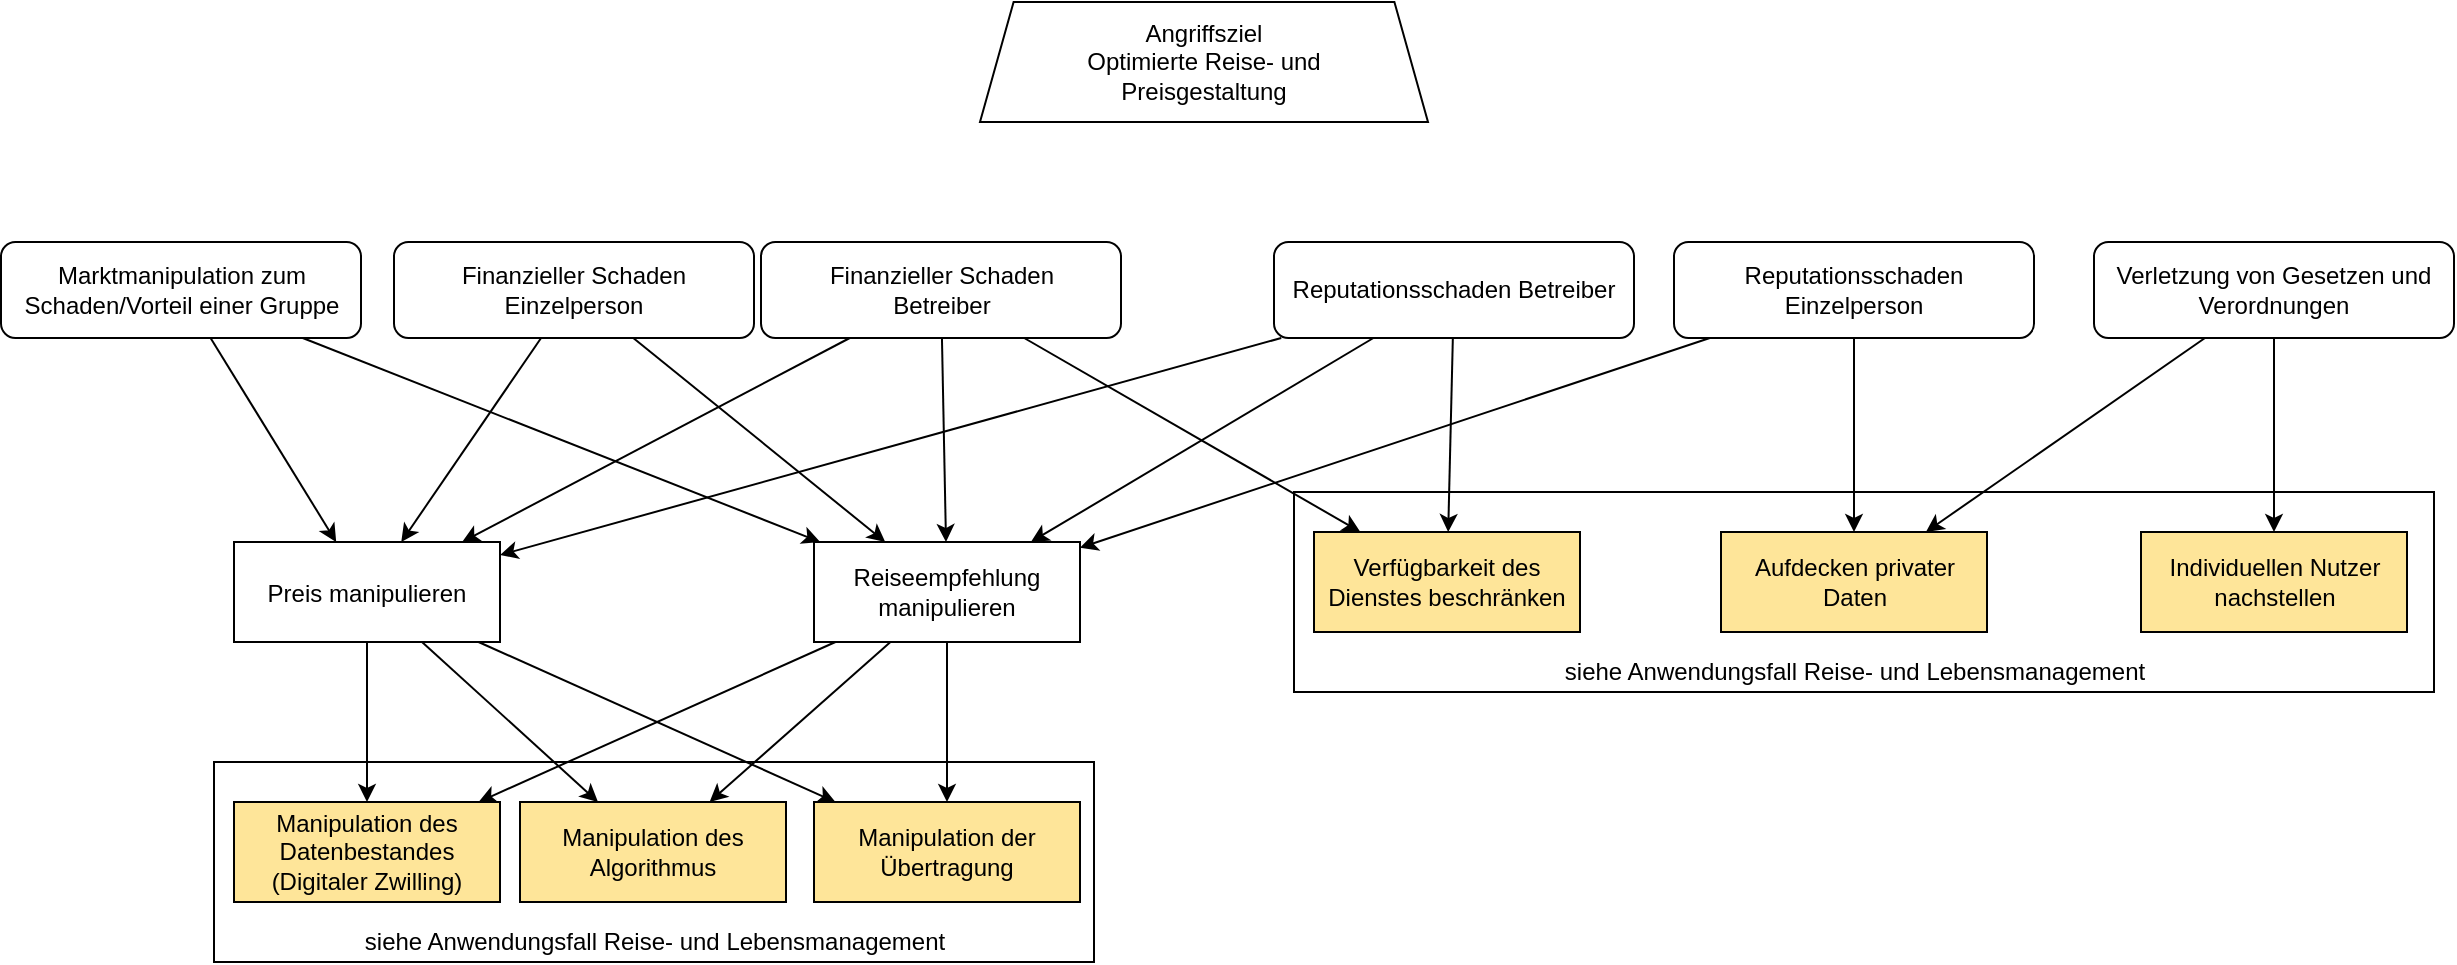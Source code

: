 <mxfile compressed="false" version="15.7.3" type="device">
  <diagram id="74B6DF1LeCddEMVfkx5V" name="Page-1">
    <mxGraphModel dx="-598" dy="875" grid="1" gridSize="10" guides="1" tooltips="1" connect="1" arrows="1" fold="1" page="1" pageScale="1" pageWidth="850" pageHeight="1100" math="0" shadow="0">
      <root>
        <mxCell id="0" />
        <mxCell id="1" parent="0" />
        <labelValue id="2Vn8Idm6m4d48psDPkdB-84">
          <labelValue labelValue="" />
          <mxCell style="rounded=0;whiteSpace=wrap;html=1;" parent="1" vertex="1">
            <mxGeometry x="2480" y="420" width="440" height="100" as="geometry" />
          </mxCell>
        </labelValue>
        <mxCell id="2Vn8Idm6m4d48psDPkdB-85" value="siehe Anwendungsfall Reise- und Lebensmanagement" style="text;html=1;align=center;verticalAlign=middle;resizable=0;points=[];autosize=1;strokeColor=none;fillColor=none;" parent="1" vertex="1">
          <mxGeometry x="2545" y="500" width="310" height="20" as="geometry" />
        </mxCell>
        <labelValue id="2Vn8Idm6m4d48psDPkdB-73">
          <labelValue labelValue="" />
          <mxCell style="rounded=0;whiteSpace=wrap;html=1;" parent="1" vertex="1">
            <mxGeometry x="3020" y="285" width="570" height="100" as="geometry" />
          </mxCell>
        </labelValue>
        <mxCell id="2Vn8Idm6m4d48psDPkdB-1" value="Angriffsziel&#xa;Optimierte Reise- und &#xa;Preisgestaltung" style="whiteSpace=wrap;shape=trapezoid;size=0.075;" parent="1" vertex="1">
          <mxGeometry x="2863" y="40" width="224" height="60" as="geometry" />
        </mxCell>
        <mxCell id="2Vn8Idm6m4d48psDPkdB-9" style="rounded=0;orthogonalLoop=1;jettySize=auto;html=1;" parent="1" source="2Vn8Idm6m4d48psDPkdB-2" target="2Vn8Idm6m4d48psDPkdB-8" edge="1">
          <mxGeometry relative="1" as="geometry" />
        </mxCell>
        <mxCell id="2Vn8Idm6m4d48psDPkdB-10" style="edgeStyle=none;rounded=0;orthogonalLoop=1;jettySize=auto;html=1;" parent="1" source="2Vn8Idm6m4d48psDPkdB-2" target="2Vn8Idm6m4d48psDPkdB-7" edge="1">
          <mxGeometry relative="1" as="geometry" />
        </mxCell>
        <mxCell id="2Vn8Idm6m4d48psDPkdB-18" style="edgeStyle=none;rounded=0;orthogonalLoop=1;jettySize=auto;html=1;" parent="1" source="2Vn8Idm6m4d48psDPkdB-2" target="2Vn8Idm6m4d48psDPkdB-17" edge="1">
          <mxGeometry relative="1" as="geometry" />
        </mxCell>
        <mxCell id="2Vn8Idm6m4d48psDPkdB-2" value="Reputationsschaden Betreiber" style="verticalAlign=middle;align=center;fillColor=#FFFFFF;gradientColor=none;labelBackgroundColor=none;rounded=1;whiteSpace=wrap;" parent="1" vertex="1">
          <mxGeometry x="3010" y="160" width="180" height="48" as="geometry" />
        </mxCell>
        <mxCell id="2Vn8Idm6m4d48psDPkdB-11" style="edgeStyle=none;rounded=0;orthogonalLoop=1;jettySize=auto;html=1;" parent="1" source="2Vn8Idm6m4d48psDPkdB-3" target="2Vn8Idm6m4d48psDPkdB-7" edge="1">
          <mxGeometry relative="1" as="geometry" />
        </mxCell>
        <mxCell id="2Vn8Idm6m4d48psDPkdB-12" style="edgeStyle=none;rounded=0;orthogonalLoop=1;jettySize=auto;html=1;" parent="1" source="2Vn8Idm6m4d48psDPkdB-3" target="2Vn8Idm6m4d48psDPkdB-8" edge="1">
          <mxGeometry relative="1" as="geometry" />
        </mxCell>
        <object label="Marktmanipulation zum Schaden/Vorteil einer Gruppe" id="2Vn8Idm6m4d48psDPkdB-3">
          <ag_attributes />
          <ag_computed_attributes />
          <mxCell style="verticalAlign=middle;align=center;fillColor=#FFFFFF;gradientColor=none;labelBackgroundColor=none;rounded=1;whiteSpace=wrap;" parent="1" vertex="1">
            <mxGeometry x="2373.5" y="160" width="180" height="48" as="geometry" />
          </mxCell>
        </object>
        <mxCell id="2Vn8Idm6m4d48psDPkdB-13" style="edgeStyle=none;rounded=0;orthogonalLoop=1;jettySize=auto;html=1;" parent="1" source="2Vn8Idm6m4d48psDPkdB-4" target="2Vn8Idm6m4d48psDPkdB-7" edge="1">
          <mxGeometry relative="1" as="geometry" />
        </mxCell>
        <mxCell id="2Vn8Idm6m4d48psDPkdB-14" style="edgeStyle=none;rounded=0;orthogonalLoop=1;jettySize=auto;html=1;" parent="1" source="2Vn8Idm6m4d48psDPkdB-4" target="2Vn8Idm6m4d48psDPkdB-8" edge="1">
          <mxGeometry relative="1" as="geometry" />
        </mxCell>
        <mxCell id="2Vn8Idm6m4d48psDPkdB-19" style="edgeStyle=none;rounded=0;orthogonalLoop=1;jettySize=auto;html=1;" parent="1" source="2Vn8Idm6m4d48psDPkdB-4" target="2Vn8Idm6m4d48psDPkdB-17" edge="1">
          <mxGeometry relative="1" as="geometry" />
        </mxCell>
        <mxCell id="2Vn8Idm6m4d48psDPkdB-4" value="Finanzieller Schaden&#xa;Betreiber" style="verticalAlign=middle;align=center;fillColor=#FFFFFF;gradientColor=none;labelBackgroundColor=none;rounded=1;whiteSpace=wrap;" parent="1" vertex="1">
          <mxGeometry x="2753.5" y="160" width="180" height="48" as="geometry" />
        </mxCell>
        <mxCell id="2Vn8Idm6m4d48psDPkdB-15" style="edgeStyle=none;rounded=0;orthogonalLoop=1;jettySize=auto;html=1;" parent="1" source="2Vn8Idm6m4d48psDPkdB-6" target="2Vn8Idm6m4d48psDPkdB-8" edge="1">
          <mxGeometry relative="1" as="geometry" />
        </mxCell>
        <mxCell id="2Vn8Idm6m4d48psDPkdB-16" style="edgeStyle=none;rounded=0;orthogonalLoop=1;jettySize=auto;html=1;" parent="1" source="2Vn8Idm6m4d48psDPkdB-6" target="2Vn8Idm6m4d48psDPkdB-7" edge="1">
          <mxGeometry relative="1" as="geometry" />
        </mxCell>
        <mxCell id="2Vn8Idm6m4d48psDPkdB-6" value="Finanzieller Schaden&#xa;Einzelperson" style="verticalAlign=middle;align=center;fillColor=#FFFFFF;gradientColor=none;labelBackgroundColor=none;rounded=1;whiteSpace=wrap;" parent="1" vertex="1">
          <mxGeometry x="2570" y="160" width="180" height="48" as="geometry" />
        </mxCell>
        <mxCell id="2Vn8Idm6m4d48psDPkdB-78" style="edgeStyle=none;rounded=0;orthogonalLoop=1;jettySize=auto;html=1;" parent="1" source="2Vn8Idm6m4d48psDPkdB-7" target="2Vn8Idm6m4d48psDPkdB-77" edge="1">
          <mxGeometry relative="1" as="geometry" />
        </mxCell>
        <mxCell id="2Vn8Idm6m4d48psDPkdB-79" style="edgeStyle=none;rounded=0;orthogonalLoop=1;jettySize=auto;html=1;" parent="1" source="2Vn8Idm6m4d48psDPkdB-7" target="2Vn8Idm6m4d48psDPkdB-75" edge="1">
          <mxGeometry relative="1" as="geometry" />
        </mxCell>
        <mxCell id="2Vn8Idm6m4d48psDPkdB-80" style="edgeStyle=none;rounded=0;orthogonalLoop=1;jettySize=auto;html=1;" parent="1" source="2Vn8Idm6m4d48psDPkdB-7" target="2Vn8Idm6m4d48psDPkdB-76" edge="1">
          <mxGeometry relative="1" as="geometry" />
        </mxCell>
        <object label="Reiseempfehlung manipulieren" id="2Vn8Idm6m4d48psDPkdB-7">
          <labelValue labelValue="" />
          <mxCell style="shape=attackgraphs.node;whiteSpace=wrap;" parent="1" vertex="1">
            <mxGeometry x="2780" y="310" width="133" height="50" as="geometry" />
          </mxCell>
        </object>
        <mxCell id="2Vn8Idm6m4d48psDPkdB-81" style="edgeStyle=none;rounded=0;orthogonalLoop=1;jettySize=auto;html=1;" parent="1" source="2Vn8Idm6m4d48psDPkdB-8" target="2Vn8Idm6m4d48psDPkdB-76" edge="1">
          <mxGeometry relative="1" as="geometry" />
        </mxCell>
        <mxCell id="2Vn8Idm6m4d48psDPkdB-82" style="edgeStyle=none;rounded=0;orthogonalLoop=1;jettySize=auto;html=1;" parent="1" source="2Vn8Idm6m4d48psDPkdB-8" target="2Vn8Idm6m4d48psDPkdB-75" edge="1">
          <mxGeometry relative="1" as="geometry" />
        </mxCell>
        <mxCell id="2Vn8Idm6m4d48psDPkdB-83" style="edgeStyle=none;rounded=0;orthogonalLoop=1;jettySize=auto;html=1;" parent="1" source="2Vn8Idm6m4d48psDPkdB-8" target="2Vn8Idm6m4d48psDPkdB-77" edge="1">
          <mxGeometry relative="1" as="geometry" />
        </mxCell>
        <object label="Preis manipulieren" id="2Vn8Idm6m4d48psDPkdB-8">
          <labelValue labelValue="" />
          <mxCell style="shape=attackgraphs.node;" parent="1" vertex="1">
            <mxGeometry x="2490" y="310" width="133" height="50" as="geometry" />
          </mxCell>
        </object>
        <object label="Verfügbarkeit des Dienstes beschränken" id="2Vn8Idm6m4d48psDPkdB-17">
          <labelValue labelValue="" />
          <mxCell style="shape=attackgraphs.node;whiteSpace=wrap;fillColor=#FEE599;" parent="1" vertex="1">
            <mxGeometry x="3030" y="305" width="133" height="50" as="geometry" />
          </mxCell>
        </object>
        <mxCell id="2Vn8Idm6m4d48psDPkdB-23" style="edgeStyle=none;rounded=0;orthogonalLoop=1;jettySize=auto;html=1;" parent="1" source="2Vn8Idm6m4d48psDPkdB-20" target="2Vn8Idm6m4d48psDPkdB-21" edge="1">
          <mxGeometry relative="1" as="geometry" />
        </mxCell>
        <mxCell id="2Vn8Idm6m4d48psDPkdB-34" style="edgeStyle=none;rounded=0;orthogonalLoop=1;jettySize=auto;html=1;" parent="1" source="2Vn8Idm6m4d48psDPkdB-20" target="2Vn8Idm6m4d48psDPkdB-26" edge="1">
          <mxGeometry relative="1" as="geometry" />
        </mxCell>
        <object label="Verletzung von Gesetzen und Verordnungen" id="2Vn8Idm6m4d48psDPkdB-20">
          <ag_attributes />
          <ag_computed_attributes />
          <mxCell style="verticalAlign=middle;align=center;fillColor=#FFFFFF;gradientColor=none;labelBackgroundColor=none;rounded=1;whiteSpace=wrap;" parent="1" vertex="1">
            <mxGeometry x="3420" y="160" width="180" height="48" as="geometry" />
          </mxCell>
        </object>
        <object label="Aufdecken privater Daten" id="2Vn8Idm6m4d48psDPkdB-21">
          <labelValue labelValue="" />
          <mxCell style="shape=attackgraphs.node;whiteSpace=wrap;fillColor=#FEE599;" parent="1" vertex="1">
            <mxGeometry x="3233.5" y="305" width="133" height="50" as="geometry" />
          </mxCell>
        </object>
        <mxCell id="2Vn8Idm6m4d48psDPkdB-35" style="edgeStyle=none;rounded=0;orthogonalLoop=1;jettySize=auto;html=1;" parent="1" source="2Vn8Idm6m4d48psDPkdB-25" target="2Vn8Idm6m4d48psDPkdB-21" edge="1">
          <mxGeometry relative="1" as="geometry" />
        </mxCell>
        <mxCell id="2Vn8Idm6m4d48psDPkdB-36" style="edgeStyle=none;rounded=0;orthogonalLoop=1;jettySize=auto;html=1;" parent="1" source="2Vn8Idm6m4d48psDPkdB-25" target="2Vn8Idm6m4d48psDPkdB-7" edge="1">
          <mxGeometry relative="1" as="geometry" />
        </mxCell>
        <mxCell id="2Vn8Idm6m4d48psDPkdB-25" value="Reputationsschaden Einzelperson" style="verticalAlign=middle;align=center;fillColor=#FFFFFF;gradientColor=none;labelBackgroundColor=none;rounded=1;whiteSpace=wrap;" parent="1" vertex="1">
          <mxGeometry x="3210" y="160" width="180" height="48" as="geometry" />
        </mxCell>
        <object label="Individuellen Nutzer nachstellen" id="2Vn8Idm6m4d48psDPkdB-26">
          <labelValue labelValue="" />
          <mxCell style="shape=attackgraphs.node;whiteSpace=wrap;fillColor=#FEE599;" parent="1" vertex="1">
            <mxGeometry x="3443.5" y="305" width="133" height="50" as="geometry" />
          </mxCell>
        </object>
        <mxCell id="2Vn8Idm6m4d48psDPkdB-74" value="siehe Anwendungsfall Reise- und Lebensmanagement" style="text;html=1;align=center;verticalAlign=middle;resizable=0;points=[];autosize=1;strokeColor=none;fillColor=none;" parent="1" vertex="1">
          <mxGeometry x="3145" y="365" width="310" height="20" as="geometry" />
        </mxCell>
        <object label="Manipulation des Algorithmus" id="2Vn8Idm6m4d48psDPkdB-75">
          <labelValue labelValue="" />
          <mxCell style="shape=attackgraphs.node;whiteSpace=wrap;fillColor=#FEE599;" parent="1" vertex="1">
            <mxGeometry x="2633" y="440" width="133" height="50" as="geometry" />
          </mxCell>
        </object>
        <object label="Manipulation des Datenbestandes (Digitaler Zwilling)" id="2Vn8Idm6m4d48psDPkdB-76">
          <labelValue labelValue="" />
          <mxCell style="shape=attackgraphs.node;whiteSpace=wrap;fillColor=#FEE599;" parent="1" vertex="1">
            <mxGeometry x="2490" y="440" width="133" height="50" as="geometry" />
          </mxCell>
        </object>
        <object label="Manipulation der Übertragung" id="2Vn8Idm6m4d48psDPkdB-77">
          <labelValue labelValue="" />
          <mxCell style="shape=attackgraphs.node;whiteSpace=wrap;fillColor=#FEE599;" parent="1" vertex="1">
            <mxGeometry x="2780" y="440" width="133" height="50" as="geometry" />
          </mxCell>
        </object>
      </root>
    </mxGraphModel>
  </diagram>
</mxfile>
